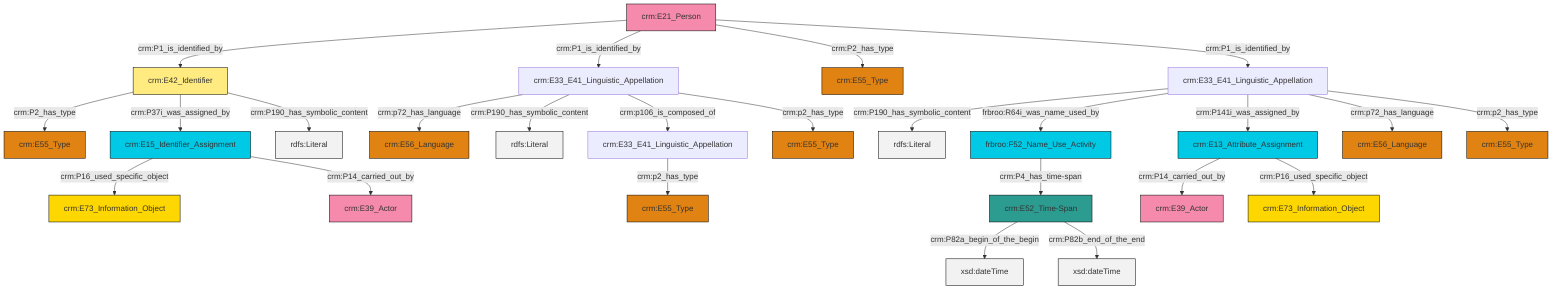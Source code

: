 graph TD
classDef Literal fill:#f2f2f2,stroke:#000000;
classDef CRM_Entity fill:#FFFFFF,stroke:#000000;
classDef Temporal_Entity fill:#00C9E6, stroke:#000000;
classDef Type fill:#E18312, stroke:#000000;
classDef Time-Span fill:#2C9C91, stroke:#000000;
classDef Appellation fill:#FFEB7F, stroke:#000000;
classDef Place fill:#008836, stroke:#000000;
classDef Persistent_Item fill:#B266B2, stroke:#000000;
classDef Conceptual_Object fill:#FFD700, stroke:#000000;
classDef Physical_Thing fill:#D2B48C, stroke:#000000;
classDef Actor fill:#f58aad, stroke:#000000;
classDef PC_Classes fill:#4ce600, stroke:#000000;
classDef Multi fill:#cccccc,stroke:#000000;

0["crm:E13_Attribute_Assignment"]:::Temporal_Entity -->|crm:P14_carried_out_by| 1["crm:E39_Actor"]:::Actor
4["crm:E21_Person"]:::Actor -->|crm:P1_is_identified_by| 5["crm:E42_Identifier"]:::Appellation
6["crm:E15_Identifier_Assignment"]:::Temporal_Entity -->|crm:P16_used_specific_object| 7["crm:E73_Information_Object"]:::Conceptual_Object
4["crm:E21_Person"]:::Actor -->|crm:P1_is_identified_by| 8["crm:E33_E41_Linguistic_Appellation"]:::Default
14["crm:E33_E41_Linguistic_Appellation"]:::Default -->|crm:P190_has_symbolic_content| 15[rdfs:Literal]:::Literal
14["crm:E33_E41_Linguistic_Appellation"]:::Default -->|frbroo:R64i_was_name_used_by| 17["frbroo:F52_Name_Use_Activity"]:::Temporal_Entity
17["frbroo:F52_Name_Use_Activity"]:::Temporal_Entity -->|crm:P4_has_time-span| 18["crm:E52_Time-Span"]:::Time-Span
18["crm:E52_Time-Span"]:::Time-Span -->|crm:P82a_begin_of_the_begin| 21[xsd:dateTime]:::Literal
14["crm:E33_E41_Linguistic_Appellation"]:::Default -->|crm:P141i_was_assigned_by| 0["crm:E13_Attribute_Assignment"]:::Temporal_Entity
4["crm:E21_Person"]:::Actor -->|crm:P2_has_type| 25["crm:E55_Type"]:::Type
14["crm:E33_E41_Linguistic_Appellation"]:::Default -->|crm:p72_has_language| 28["crm:E56_Language"]:::Type
5["crm:E42_Identifier"]:::Appellation -->|crm:P2_has_type| 30["crm:E55_Type"]:::Type
8["crm:E33_E41_Linguistic_Appellation"]:::Default -->|crm:p72_has_language| 11["crm:E56_Language"]:::Type
4["crm:E21_Person"]:::Actor -->|crm:P1_is_identified_by| 14["crm:E33_E41_Linguistic_Appellation"]:::Default
8["crm:E33_E41_Linguistic_Appellation"]:::Default -->|crm:P190_has_symbolic_content| 36[rdfs:Literal]:::Literal
14["crm:E33_E41_Linguistic_Appellation"]:::Default -->|crm:p2_has_type| 33["crm:E55_Type"]:::Type
6["crm:E15_Identifier_Assignment"]:::Temporal_Entity -->|crm:P14_carried_out_by| 37["crm:E39_Actor"]:::Actor
0["crm:E13_Attribute_Assignment"]:::Temporal_Entity -->|crm:P16_used_specific_object| 38["crm:E73_Information_Object"]:::Conceptual_Object
2["crm:E33_E41_Linguistic_Appellation"]:::Default -->|crm:p2_has_type| 19["crm:E55_Type"]:::Type
5["crm:E42_Identifier"]:::Appellation -->|crm:P37i_was_assigned_by| 6["crm:E15_Identifier_Assignment"]:::Temporal_Entity
5["crm:E42_Identifier"]:::Appellation -->|crm:P190_has_symbolic_content| 40[rdfs:Literal]:::Literal
8["crm:E33_E41_Linguistic_Appellation"]:::Default -->|crm:p106_is_composed_of| 2["crm:E33_E41_Linguistic_Appellation"]:::Default
18["crm:E52_Time-Span"]:::Time-Span -->|crm:P82b_end_of_the_end| 45[xsd:dateTime]:::Literal
8["crm:E33_E41_Linguistic_Appellation"]:::Default -->|crm:p2_has_type| 22["crm:E55_Type"]:::Type